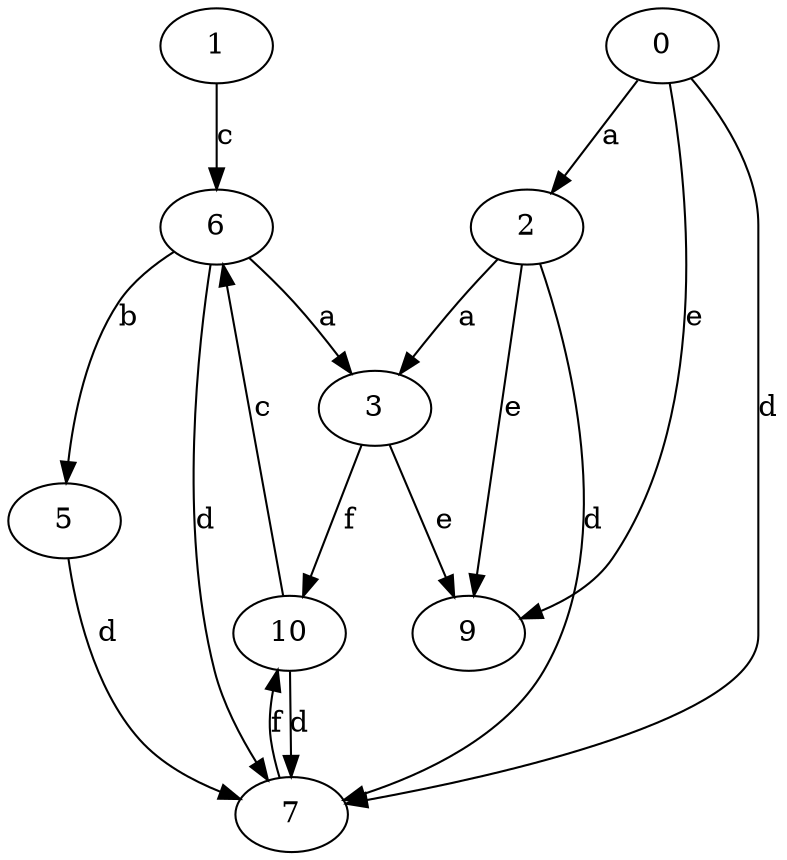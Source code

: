strict digraph  {
1;
2;
3;
5;
6;
7;
9;
0;
10;
1 -> 6  [label=c];
2 -> 3  [label=a];
2 -> 7  [label=d];
2 -> 9  [label=e];
3 -> 9  [label=e];
3 -> 10  [label=f];
5 -> 7  [label=d];
6 -> 3  [label=a];
6 -> 5  [label=b];
6 -> 7  [label=d];
7 -> 10  [label=f];
0 -> 2  [label=a];
0 -> 7  [label=d];
0 -> 9  [label=e];
10 -> 6  [label=c];
10 -> 7  [label=d];
}

